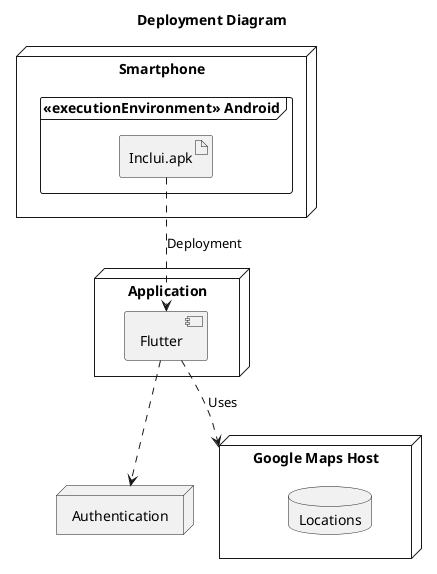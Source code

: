@startuml
title Deployment Diagram

node "Smartphone" {
    frame "<<executionEnvironment>> Android" {
        artifact "Inclui.apk"
    }
}

node "Application" {
    component "Flutter"
}

node "Google Maps Host" {
    database "Locations"
}


node "Authentication"

' Connections
"Inclui.apk" ..> "Flutter" : Deployment
"Flutter" ..> "Google Maps Host" : Uses
"Flutter" ..> "Authentication"

@enduml